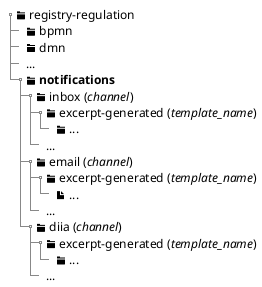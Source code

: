 @startsalt
{
{T
+ <&folder> registry-regulation
++ <&folder> bpmn
++ <&folder> dmn
++ ...
++ <&folder> <b>notifications</b>
+++ <&folder> inbox (<i>channel</i>)
++++ <&folder> excerpt-generated (<i>template_name</i>)
+++++ <&folder> ...
++++ ...
+++ <&folder> email (<i>channel</i>)
++++ <&folder> excerpt-generated (<i>template_name</i>)
+++++ <&file> ...
++++ ...
+++ <&folder> diia (<i>channel</i>)
++++ <&folder> excerpt-generated (<i>template_name</i>)
+++++ <&folder> ...
++++ ...
}
}
@endsalt